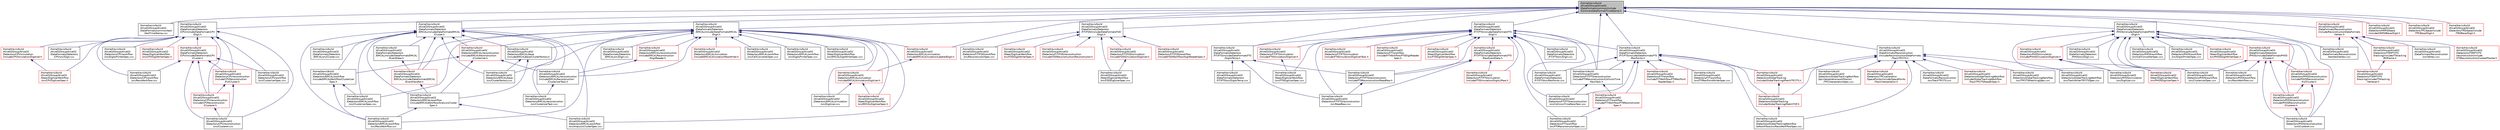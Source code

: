digraph "/home/travis/build/AliceO2Group/AliceO2/DataFormats/common/include/CommonDataFormat/TimeStamp.h"
{
 // INTERACTIVE_SVG=YES
  bgcolor="transparent";
  edge [fontname="Helvetica",fontsize="10",labelfontname="Helvetica",labelfontsize="10"];
  node [fontname="Helvetica",fontsize="10",shape=record];
  Node6 [label="/home/travis/build\l/AliceO2Group/AliceO2\l/DataFormats/common/include\l/CommonDataFormat/TimeStamp.h",height=0.2,width=0.4,color="black", fillcolor="grey75", style="filled", fontcolor="black"];
  Node6 -> Node7 [dir="back",color="midnightblue",fontsize="10",style="solid",fontname="Helvetica"];
  Node7 [label="/home/travis/build\l/AliceO2Group/AliceO2\l/DataFormats/common/test\l/testTimeStamp.cxx",height=0.2,width=0.4,color="black",URL="$db/d8c/common_2test_2testTimeStamp_8cxx.html"];
  Node6 -> Node8 [dir="back",color="midnightblue",fontsize="10",style="solid",fontname="Helvetica"];
  Node8 [label="/home/travis/build\l/AliceO2Group/AliceO2\l/DataFormats/Detectors\l/CPV/include/DataFormatsCPV\l/Digit.h",height=0.2,width=0.4,color="black",URL="$de/dfb/DataFormats_2Detectors_2CPV_2include_2DataFormatsCPV_2Digit_8h.html"];
  Node8 -> Node9 [dir="back",color="midnightblue",fontsize="10",style="solid",fontname="Helvetica"];
  Node9 [label="/home/travis/build\l/AliceO2Group/AliceO2\l/DataFormats/Detectors\l/CPV/include/DataFormatsCPV\l/Cluster.h",height=0.2,width=0.4,color="red",URL="$d1/d8b/DataFormats_2Detectors_2CPV_2include_2DataFormatsCPV_2Cluster_8h.html"];
  Node9 -> Node11 [dir="back",color="midnightblue",fontsize="10",style="solid",fontname="Helvetica"];
  Node11 [label="/home/travis/build\l/AliceO2Group/AliceO2\l/Detectors/CPV/reconstruction\l/include/CPVReconstruction\l/Clusterer.h",height=0.2,width=0.4,color="red",URL="$d5/d1e/CPV_2reconstruction_2include_2CPVReconstruction_2Clusterer_8h.html"];
  Node11 -> Node12 [dir="back",color="midnightblue",fontsize="10",style="solid",fontname="Helvetica"];
  Node12 [label="/home/travis/build\l/AliceO2Group/AliceO2\l/Detectors/CPV/reconstruction\l/src/Clusterer.cxx",height=0.2,width=0.4,color="black",URL="$d2/dd9/CPV_2reconstruction_2src_2Clusterer_8cxx.html"];
  Node9 -> Node16 [dir="back",color="midnightblue",fontsize="10",style="solid",fontname="Helvetica"];
  Node16 [label="/home/travis/build\l/AliceO2Group/AliceO2\l/Detectors/CPV/reconstruction\l/include/CPVReconstruction\l/FullCluster.h",height=0.2,width=0.4,color="red",URL="$db/d2a/CPV_2reconstruction_2include_2CPVReconstruction_2FullCluster_8h.html"];
  Node16 -> Node11 [dir="back",color="midnightblue",fontsize="10",style="solid",fontname="Helvetica"];
  Node16 -> Node12 [dir="back",color="midnightblue",fontsize="10",style="solid",fontname="Helvetica"];
  Node9 -> Node12 [dir="back",color="midnightblue",fontsize="10",style="solid",fontname="Helvetica"];
  Node9 -> Node14 [dir="back",color="midnightblue",fontsize="10",style="solid",fontname="Helvetica"];
  Node14 [label="/home/travis/build\l/AliceO2Group/AliceO2\l/Detectors/CPV/workflow\l/src/ClusterizerSpec.cxx",height=0.2,width=0.4,color="black",URL="$da/d39/CPV_2workflow_2src_2ClusterizerSpec_8cxx.html"];
  Node9 -> Node15 [dir="back",color="midnightblue",fontsize="10",style="solid",fontname="Helvetica"];
  Node15 [label="/home/travis/build\l/AliceO2Group/AliceO2\l/Detectors/CPV/workflow\l/src/RecoWorkflow.cxx",height=0.2,width=0.4,color="black",URL="$dd/d16/CPV_2workflow_2src_2RecoWorkflow_8cxx.html"];
  Node8 -> Node18 [dir="back",color="midnightblue",fontsize="10",style="solid",fontname="Helvetica"];
  Node18 [label="/home/travis/build\l/AliceO2Group/AliceO2\l/DataFormats/Detectors\l/CPV/src/Digit.cxx",height=0.2,width=0.4,color="black",URL="$d4/d01/DataFormats_2Detectors_2CPV_2src_2Digit_8cxx.html"];
  Node8 -> Node11 [dir="back",color="midnightblue",fontsize="10",style="solid",fontname="Helvetica"];
  Node8 -> Node16 [dir="back",color="midnightblue",fontsize="10",style="solid",fontname="Helvetica"];
  Node8 -> Node12 [dir="back",color="midnightblue",fontsize="10",style="solid",fontname="Helvetica"];
  Node8 -> Node19 [dir="back",color="midnightblue",fontsize="10",style="solid",fontname="Helvetica"];
  Node19 [label="/home/travis/build\l/AliceO2Group/AliceO2\l/Detectors/CPV/simulation\l/include/CPVSimulation/Digitizer.h",height=0.2,width=0.4,color="red",URL="$d4/d37/CPV_2simulation_2include_2CPVSimulation_2Digitizer_8h.html"];
  Node19 -> Node21 [dir="back",color="midnightblue",fontsize="10",style="solid",fontname="Helvetica"];
  Node21 [label="/home/travis/build\l/AliceO2Group/AliceO2\l/Steer/DigitizerWorkflow\l/src/CPVDigitizerSpec.h",height=0.2,width=0.4,color="red",URL="$d1/d37/CPVDigitizerSpec_8h.html"];
  Node8 -> Node14 [dir="back",color="midnightblue",fontsize="10",style="solid",fontname="Helvetica"];
  Node8 -> Node24 [dir="back",color="midnightblue",fontsize="10",style="solid",fontname="Helvetica"];
  Node24 [label="/home/travis/build\l/AliceO2Group/AliceO2\l/Detectors/CPV/workflow\l/src/DigitsPrinterSpec.cxx",height=0.2,width=0.4,color="black",URL="$d1/d97/CPV_2workflow_2src_2DigitsPrinterSpec_8cxx.html"];
  Node8 -> Node15 [dir="back",color="midnightblue",fontsize="10",style="solid",fontname="Helvetica"];
  Node8 -> Node21 [dir="back",color="midnightblue",fontsize="10",style="solid",fontname="Helvetica"];
  Node8 -> Node25 [dir="back",color="midnightblue",fontsize="10",style="solid",fontname="Helvetica"];
  Node25 [label="/home/travis/build\l/AliceO2Group/AliceO2\l/Steer/DigitizerWorkflow\l/src/CPVDigitWriterSpec.h",height=0.2,width=0.4,color="red",URL="$d1/dc0/CPVDigitWriterSpec_8h.html"];
  Node6 -> Node26 [dir="back",color="midnightblue",fontsize="10",style="solid",fontname="Helvetica"];
  Node26 [label="/home/travis/build\l/AliceO2Group/AliceO2\l/DataFormats/Detectors\l/EMCAL/include/DataFormatsEMCAL\l/Cluster.h",height=0.2,width=0.4,color="black",URL="$dc/d27/DataFormats_2Detectors_2EMCAL_2include_2DataFormatsEMCAL_2Cluster_8h.html"];
  Node26 -> Node27 [dir="back",color="midnightblue",fontsize="10",style="solid",fontname="Helvetica"];
  Node27 [label="/home/travis/build\l/AliceO2Group/AliceO2\l/DataFormats/Detectors\l/EMCAL/include/DataFormatsEMCAL\l/EventData.h",height=0.2,width=0.4,color="black",URL="$dd/df3/EventData_8h.html"];
  Node27 -> Node28 [dir="back",color="midnightblue",fontsize="10",style="solid",fontname="Helvetica"];
  Node28 [label="/home/travis/build\l/AliceO2Group/AliceO2\l/DataFormats/Detectors\l/EMCAL/include/DataFormatsEMCAL\l/EventHandler.h",height=0.2,width=0.4,color="red",URL="$da/dcc/EventHandler_8h.html"];
  Node28 -> Node30 [dir="back",color="midnightblue",fontsize="10",style="solid",fontname="Helvetica"];
  Node30 [label="/home/travis/build\l/AliceO2Group/AliceO2\l/Detectors/EMCAL/workflow\l/include/EMCALWorkflow/AnalysisCluster\lSpec.h",height=0.2,width=0.4,color="black",URL="$d3/dd3/AnalysisClusterSpec_8h.html"];
  Node30 -> Node31 [dir="back",color="midnightblue",fontsize="10",style="solid",fontname="Helvetica"];
  Node31 [label="/home/travis/build\l/AliceO2Group/AliceO2\l/Detectors/EMCAL/workflow\l/src/AnalysisClusterSpec.cxx",height=0.2,width=0.4,color="black",URL="$d2/d75/AnalysisClusterSpec_8cxx.html"];
  Node30 -> Node32 [dir="back",color="midnightblue",fontsize="10",style="solid",fontname="Helvetica"];
  Node32 [label="/home/travis/build\l/AliceO2Group/AliceO2\l/Detectors/EMCAL/workflow\l/src/RecoWorkflow.cxx",height=0.2,width=0.4,color="black",URL="$d2/dbf/EMCAL_2workflow_2src_2RecoWorkflow_8cxx.html"];
  Node26 -> Node28 [dir="back",color="midnightblue",fontsize="10",style="solid",fontname="Helvetica"];
  Node26 -> Node33 [dir="back",color="midnightblue",fontsize="10",style="solid",fontname="Helvetica"];
  Node33 [label="/home/travis/build\l/AliceO2Group/AliceO2\l/DataFormats/Detectors\l/EMCAL/src/Cluster.cxx",height=0.2,width=0.4,color="black",URL="$d9/d04/DataFormats_2Detectors_2EMCAL_2src_2Cluster_8cxx.html"];
  Node26 -> Node34 [dir="back",color="midnightblue",fontsize="10",style="solid",fontname="Helvetica"];
  Node34 [label="/home/travis/build\l/AliceO2Group/AliceO2\l/Detectors/EMCAL/base\l/include/EMCALBase/ClusterFactory.h",height=0.2,width=0.4,color="black",URL="$d0/d55/ClusterFactory_8h.html"];
  Node34 -> Node35 [dir="back",color="midnightblue",fontsize="10",style="solid",fontname="Helvetica"];
  Node35 [label="/home/travis/build\l/AliceO2Group/AliceO2\l/Detectors/EMCAL/base\l/src/ClusterFactory.cxx",height=0.2,width=0.4,color="black",URL="$d0/d21/ClusterFactory_8cxx.html"];
  Node34 -> Node30 [dir="back",color="midnightblue",fontsize="10",style="solid",fontname="Helvetica"];
  Node26 -> Node35 [dir="back",color="midnightblue",fontsize="10",style="solid",fontname="Helvetica"];
  Node26 -> Node36 [dir="back",color="midnightblue",fontsize="10",style="solid",fontname="Helvetica"];
  Node36 [label="/home/travis/build\l/AliceO2Group/AliceO2\l/Detectors/EMCAL/reconstruction\l/include/EMCALReconstruction\l/Clusterizer.h",height=0.2,width=0.4,color="red",URL="$da/d9a/EMCAL_2reconstruction_2include_2EMCALReconstruction_2Clusterizer_8h.html"];
  Node36 -> Node37 [dir="back",color="midnightblue",fontsize="10",style="solid",fontname="Helvetica"];
  Node37 [label="/home/travis/build\l/AliceO2Group/AliceO2\l/Detectors/EMCAL/reconstruction\l/include/EMCALReconstruction\l/ClusterizerTask.h",height=0.2,width=0.4,color="black",URL="$d8/dc0/ClusterizerTask_8h.html",tooltip="Definition of the EMCAL clusterizer task. "];
  Node37 -> Node38 [dir="back",color="midnightblue",fontsize="10",style="solid",fontname="Helvetica"];
  Node38 [label="/home/travis/build\l/AliceO2Group/AliceO2\l/Detectors/EMCAL/reconstruction\l/src/ClusterizerTask.cxx",height=0.2,width=0.4,color="black",URL="$d6/da0/ClusterizerTask_8cxx.html",tooltip="Implementation of the EMCAL cluster finder task. "];
  Node36 -> Node30 [dir="back",color="midnightblue",fontsize="10",style="solid",fontname="Helvetica"];
  Node36 -> Node40 [dir="back",color="midnightblue",fontsize="10",style="solid",fontname="Helvetica"];
  Node40 [label="/home/travis/build\l/AliceO2Group/AliceO2\l/Detectors/EMCAL/workflow\l/include/EMCALWorkflow/Clusterizer\lSpec.h",height=0.2,width=0.4,color="black",URL="$d2/dd1/EMCAL_2workflow_2include_2EMCALWorkflow_2ClusterizerSpec_8h.html"];
  Node40 -> Node41 [dir="back",color="midnightblue",fontsize="10",style="solid",fontname="Helvetica"];
  Node41 [label="/home/travis/build\l/AliceO2Group/AliceO2\l/Detectors/EMCAL/workflow\l/src/ClusterizerSpec.cxx",height=0.2,width=0.4,color="black",URL="$d7/d67/EMCAL_2workflow_2src_2ClusterizerSpec_8cxx.html"];
  Node40 -> Node32 [dir="back",color="midnightblue",fontsize="10",style="solid",fontname="Helvetica"];
  Node26 -> Node37 [dir="back",color="midnightblue",fontsize="10",style="solid",fontname="Helvetica"];
  Node26 -> Node38 [dir="back",color="midnightblue",fontsize="10",style="solid",fontname="Helvetica"];
  Node26 -> Node30 [dir="back",color="midnightblue",fontsize="10",style="solid",fontname="Helvetica"];
  Node26 -> Node40 [dir="back",color="midnightblue",fontsize="10",style="solid",fontname="Helvetica"];
  Node26 -> Node31 [dir="back",color="midnightblue",fontsize="10",style="solid",fontname="Helvetica"];
  Node26 -> Node41 [dir="back",color="midnightblue",fontsize="10",style="solid",fontname="Helvetica"];
  Node26 -> Node32 [dir="back",color="midnightblue",fontsize="10",style="solid",fontname="Helvetica"];
  Node6 -> Node42 [dir="back",color="midnightblue",fontsize="10",style="solid",fontname="Helvetica"];
  Node42 [label="/home/travis/build\l/AliceO2Group/AliceO2\l/DataFormats/Detectors\l/EMCAL/include/DataFormatsEMCAL\l/Digit.h",height=0.2,width=0.4,color="black",URL="$d3/d6e/DataFormats_2Detectors_2EMCAL_2include_2DataFormatsEMCAL_2Digit_8h.html"];
  Node42 -> Node28 [dir="back",color="midnightblue",fontsize="10",style="solid",fontname="Helvetica"];
  Node42 -> Node43 [dir="back",color="midnightblue",fontsize="10",style="solid",fontname="Helvetica"];
  Node43 [label="/home/travis/build\l/AliceO2Group/AliceO2\l/DataFormats/Detectors\l/EMCAL/src/Digit.cxx",height=0.2,width=0.4,color="black",URL="$d6/d8b/DataFormats_2Detectors_2EMCAL_2src_2Digit_8cxx.html"];
  Node42 -> Node34 [dir="back",color="midnightblue",fontsize="10",style="solid",fontname="Helvetica"];
  Node42 -> Node35 [dir="back",color="midnightblue",fontsize="10",style="solid",fontname="Helvetica"];
  Node42 -> Node36 [dir="back",color="midnightblue",fontsize="10",style="solid",fontname="Helvetica"];
  Node42 -> Node37 [dir="back",color="midnightblue",fontsize="10",style="solid",fontname="Helvetica"];
  Node42 -> Node44 [dir="back",color="midnightblue",fontsize="10",style="solid",fontname="Helvetica"];
  Node44 [label="/home/travis/build\l/AliceO2Group/AliceO2\l/Detectors/EMCAL/reconstruction\l/include/EMCALReconstruction\l/DigitReader.h",height=0.2,width=0.4,color="red",URL="$d1/dff/DigitReader_8h.html",tooltip="Definition of EMCAL cell/digit reader. "];
  Node44 -> Node37 [dir="back",color="midnightblue",fontsize="10",style="solid",fontname="Helvetica"];
  Node42 -> Node46 [dir="back",color="midnightblue",fontsize="10",style="solid",fontname="Helvetica"];
  Node46 [label="/home/travis/build\l/AliceO2Group/AliceO2\l/Detectors/EMCAL/simulation\l/include/EMCALSimulation/Digitizer.h",height=0.2,width=0.4,color="red",URL="$d8/d19/EMCAL_2simulation_2include_2EMCALSimulation_2Digitizer_8h.html"];
  Node46 -> Node49 [dir="back",color="midnightblue",fontsize="10",style="solid",fontname="Helvetica"];
  Node49 [label="/home/travis/build\l/AliceO2Group/AliceO2\l/Detectors/EMCAL/simulation\l/src/Digitizer.cxx",height=0.2,width=0.4,color="black",URL="$de/d7d/EMCAL_2simulation_2src_2Digitizer_8cxx.html"];
  Node46 -> Node50 [dir="back",color="midnightblue",fontsize="10",style="solid",fontname="Helvetica"];
  Node50 [label="/home/travis/build\l/AliceO2Group/AliceO2\l/Steer/DigitizerWorkflow\l/src/EMCALDigitizerSpec.h",height=0.2,width=0.4,color="red",URL="$df/d81/EMCALDigitizerSpec_8h.html"];
  Node42 -> Node52 [dir="back",color="midnightblue",fontsize="10",style="solid",fontname="Helvetica"];
  Node52 [label="/home/travis/build\l/AliceO2Group/AliceO2\l/Detectors/EMCAL/simulation\l/include/EMCALSimulation/LabeledDigit.h",height=0.2,width=0.4,color="red",URL="$d2/d41/LabeledDigit_8h.html"];
  Node52 -> Node46 [dir="back",color="midnightblue",fontsize="10",style="solid",fontname="Helvetica"];
  Node42 -> Node54 [dir="back",color="midnightblue",fontsize="10",style="solid",fontname="Helvetica"];
  Node54 [label="/home/travis/build\l/AliceO2Group/AliceO2\l/Detectors/EMCAL/simulation\l/include/EMCALSimulation/RawWriter.h",height=0.2,width=0.4,color="red",URL="$df/da7/RawWriter_8h.html"];
  Node42 -> Node49 [dir="back",color="midnightblue",fontsize="10",style="solid",fontname="Helvetica"];
  Node42 -> Node31 [dir="back",color="midnightblue",fontsize="10",style="solid",fontname="Helvetica"];
  Node42 -> Node56 [dir="back",color="midnightblue",fontsize="10",style="solid",fontname="Helvetica"];
  Node56 [label="/home/travis/build\l/AliceO2Group/AliceO2\l/Detectors/EMCAL/workflow\l/src/CellConverterSpec.cxx",height=0.2,width=0.4,color="black",URL="$dc/d49/EMCAL_2workflow_2src_2CellConverterSpec_8cxx.html"];
  Node42 -> Node41 [dir="back",color="midnightblue",fontsize="10",style="solid",fontname="Helvetica"];
  Node42 -> Node57 [dir="back",color="midnightblue",fontsize="10",style="solid",fontname="Helvetica"];
  Node57 [label="/home/travis/build\l/AliceO2Group/AliceO2\l/Detectors/EMCAL/workflow\l/src/DigitsPrinterSpec.cxx",height=0.2,width=0.4,color="black",URL="$db/dd5/EMCAL_2workflow_2src_2DigitsPrinterSpec_8cxx.html"];
  Node42 -> Node32 [dir="back",color="midnightblue",fontsize="10",style="solid",fontname="Helvetica"];
  Node42 -> Node50 [dir="back",color="midnightblue",fontsize="10",style="solid",fontname="Helvetica"];
  Node42 -> Node58 [dir="back",color="midnightblue",fontsize="10",style="solid",fontname="Helvetica"];
  Node58 [label="/home/travis/build\l/AliceO2Group/AliceO2\l/Steer/DigitizerWorkflow\l/src/EMCALDigitWriterSpec.cxx",height=0.2,width=0.4,color="black",URL="$d9/db2/EMCALDigitWriterSpec_8cxx.html"];
  Node6 -> Node59 [dir="back",color="midnightblue",fontsize="10",style="solid",fontname="Helvetica"];
  Node59 [label="/home/travis/build\l/AliceO2Group/AliceO2\l/DataFormats/Detectors\l/FIT/FDD/include/DataFormatsFDD\l/Digit.h",height=0.2,width=0.4,color="black",URL="$d9/dc4/DataFormats_2Detectors_2FIT_2FDD_2include_2DataFormatsFDD_2Digit_8h.html"];
  Node59 -> Node60 [dir="back",color="midnightblue",fontsize="10",style="solid",fontname="Helvetica"];
  Node60 [label="/home/travis/build\l/AliceO2Group/AliceO2\l/Detectors/FIT/FDD/reconstruction\l/include/FDDReconstruction/Reconstructor.h",height=0.2,width=0.4,color="red",URL="$d8/dbe/Reconstructor_8h.html"];
  Node59 -> Node65 [dir="back",color="midnightblue",fontsize="10",style="solid",fontname="Helvetica"];
  Node65 [label="/home/travis/build\l/AliceO2Group/AliceO2\l/Detectors/FIT/FDD/simulation\l/include/FDDSimulation/Digitizer.h",height=0.2,width=0.4,color="red",URL="$d3/d51/FIT_2FDD_2simulation_2include_2FDDSimulation_2Digitizer_8h.html"];
  Node65 -> Node67 [dir="back",color="midnightblue",fontsize="10",style="solid",fontname="Helvetica"];
  Node67 [label="/home/travis/build\l/AliceO2Group/AliceO2\l/Steer/DigitizerWorkflow\l/src/FDDDigitizerSpec.cxx",height=0.2,width=0.4,color="black",URL="$d2/d97/FDDDigitizerSpec_8cxx.html"];
  Node59 -> Node68 [dir="back",color="midnightblue",fontsize="10",style="solid",fontname="Helvetica"];
  Node68 [label="/home/travis/build\l/AliceO2Group/AliceO2\l/Detectors/FIT/FDD/workflow\l/include/FDDWorkflow/DigitReaderSpec.h",height=0.2,width=0.4,color="red",URL="$dd/d24/FIT_2FDD_2workflow_2include_2FDDWorkflow_2DigitReaderSpec_8h.html"];
  Node59 -> Node63 [dir="back",color="midnightblue",fontsize="10",style="solid",fontname="Helvetica"];
  Node63 [label="/home/travis/build\l/AliceO2Group/AliceO2\l/Detectors/FIT/FDD/workflow\l/src/ReconstructorSpec.cxx",height=0.2,width=0.4,color="black",URL="$d3/db6/ReconstructorSpec_8cxx.html"];
  Node59 -> Node67 [dir="back",color="midnightblue",fontsize="10",style="solid",fontname="Helvetica"];
  Node59 -> Node70 [dir="back",color="midnightblue",fontsize="10",style="solid",fontname="Helvetica"];
  Node70 [label="/home/travis/build\l/AliceO2Group/AliceO2\l/Steer/DigitizerWorkflow\l/src/FDDDigitWriterSpec.h",height=0.2,width=0.4,color="red",URL="$d8/dcd/FDDDigitWriterSpec_8h.html"];
  Node6 -> Node71 [dir="back",color="midnightblue",fontsize="10",style="solid",fontname="Helvetica"];
  Node71 [label="/home/travis/build\l/AliceO2Group/AliceO2\l/DataFormats/Detectors\l/FIT/FT0/include/DataFormatsFT0\l/Digit.h",height=0.2,width=0.4,color="black",URL="$d0/d0a/DataFormats_2Detectors_2FIT_2FT0_2include_2DataFormatsFT0_2Digit_8h.html"];
  Node71 -> Node72 [dir="back",color="midnightblue",fontsize="10",style="solid",fontname="Helvetica"];
  Node72 [label="/home/travis/build\l/AliceO2Group/AliceO2\l/DataFormats/Detectors\l/FIT/FT0/include/DataFormatsFT0\l/DigitsTemp.h",height=0.2,width=0.4,color="black",URL="$d5/d65/DigitsTemp_8h.html"];
  Node72 -> Node73 [dir="back",color="midnightblue",fontsize="10",style="solid",fontname="Helvetica"];
  Node73 [label="/home/travis/build\l/AliceO2Group/AliceO2\l/DataFormats/Detectors\l/FIT/FT0/src/DigitsTemp.cxx",height=0.2,width=0.4,color="black",URL="$db/d96/DigitsTemp_8cxx.html"];
  Node72 -> Node74 [dir="back",color="midnightblue",fontsize="10",style="solid",fontname="Helvetica"];
  Node74 [label="/home/travis/build\l/AliceO2Group/AliceO2\l/Detectors/FIT/FT0/reconstruction\l/include/FT0Reconstruction/ReadRaw.h",height=0.2,width=0.4,color="black",URL="$dd/d58/ReadRaw_8h.html",tooltip="read raw data and writes digits "];
  Node74 -> Node75 [dir="back",color="midnightblue",fontsize="10",style="solid",fontname="Helvetica"];
  Node75 [label="/home/travis/build\l/AliceO2Group/AliceO2\l/Detectors/FIT/FT0/reconstruction\l/src/ReadRaw.cxx",height=0.2,width=0.4,color="black",URL="$de/d70/ReadRaw_8cxx.html"];
  Node72 -> Node75 [dir="back",color="midnightblue",fontsize="10",style="solid",fontname="Helvetica"];
  Node71 -> Node76 [dir="back",color="midnightblue",fontsize="10",style="solid",fontname="Helvetica"];
  Node76 [label="/home/travis/build\l/AliceO2Group/AliceO2\l/DataFormats/Detectors\l/FIT/FT0/include/DataFormatsFT0\l/RawEventData.h",height=0.2,width=0.4,color="red",URL="$d1/dfe/RawEventData_8h.html"];
  Node76 -> Node74 [dir="back",color="midnightblue",fontsize="10",style="solid",fontname="Helvetica"];
  Node76 -> Node75 [dir="back",color="midnightblue",fontsize="10",style="solid",fontname="Helvetica"];
  Node76 -> Node78 [dir="back",color="midnightblue",fontsize="10",style="solid",fontname="Helvetica"];
  Node78 [label="/home/travis/build\l/AliceO2Group/AliceO2\l/Detectors/FIT/FT0/simulation\l/include/FT0Simulation/Digits2Raw.h",height=0.2,width=0.4,color="red",URL="$d8/dfe/Digits2Raw_8h.html",tooltip="converts digits to raw format "];
  Node71 -> Node80 [dir="back",color="midnightblue",fontsize="10",style="solid",fontname="Helvetica"];
  Node80 [label="/home/travis/build\l/AliceO2Group/AliceO2\l/DataFormats/Detectors\l/FIT/FT0/include/DataFormatsFT0\l/RecPoints.h",height=0.2,width=0.4,color="black",URL="$d4/d57/RecPoints_8h.html",tooltip="Definition of the FIT RecPoints class. "];
  Node80 -> Node81 [dir="back",color="midnightblue",fontsize="10",style="solid",fontname="Helvetica"];
  Node81 [label="/home/travis/build\l/AliceO2Group/AliceO2\l/DataFormats/Detectors\l/FIT/FT0/src/RecPoints.cxx",height=0.2,width=0.4,color="black",URL="$d3/d21/RecPoints_8cxx.html"];
  Node80 -> Node82 [dir="back",color="midnightblue",fontsize="10",style="solid",fontname="Helvetica"];
  Node82 [label="/home/travis/build\l/AliceO2Group/AliceO2\l/Detectors/FIT/FT0/reconstruction\l/include/FT0Reconstruction/CollisionTime\lRecoTask.h",height=0.2,width=0.4,color="black",URL="$d1/d6c/CollisionTimeRecoTask_8h.html",tooltip="Definition of the FDD reconstruction. "];
  Node82 -> Node83 [dir="back",color="midnightblue",fontsize="10",style="solid",fontname="Helvetica"];
  Node83 [label="/home/travis/build\l/AliceO2Group/AliceO2\l/Detectors/FIT/FT0/reconstruction\l/src/CollisionTimeRecoTask.cxx",height=0.2,width=0.4,color="black",URL="$d9/d2f/CollisionTimeRecoTask_8cxx.html",tooltip="Implementation of the FIT reconstruction task. "];
  Node82 -> Node84 [dir="back",color="midnightblue",fontsize="10",style="solid",fontname="Helvetica"];
  Node84 [label="/home/travis/build\l/AliceO2Group/AliceO2\l/Detectors/FIT/workflow\l/include/FITWorkflow/FT0Reconstructor\lSpec.h",height=0.2,width=0.4,color="red",URL="$d0/d58/FT0ReconstructorSpec_8h.html"];
  Node84 -> Node85 [dir="back",color="midnightblue",fontsize="10",style="solid",fontname="Helvetica"];
  Node85 [label="/home/travis/build\l/AliceO2Group/AliceO2\l/Detectors/FIT/workflow\l/src/FT0ReconstructorSpec.cxx",height=0.2,width=0.4,color="black",URL="$d0/db1/FT0ReconstructorSpec_8cxx.html"];
  Node80 -> Node83 [dir="back",color="midnightblue",fontsize="10",style="solid",fontname="Helvetica"];
  Node80 -> Node84 [dir="back",color="midnightblue",fontsize="10",style="solid",fontname="Helvetica"];
  Node80 -> Node87 [dir="back",color="midnightblue",fontsize="10",style="solid",fontname="Helvetica"];
  Node87 [label="/home/travis/build\l/AliceO2Group/AliceO2\l/Detectors/FIT/workflow\l/include/FITWorkflow/FT0RecPoint\lReaderSpec.h",height=0.2,width=0.4,color="red",URL="$d1/d4b/FT0RecPointReaderSpec_8h.html"];
  Node80 -> Node91 [dir="back",color="midnightblue",fontsize="10",style="solid",fontname="Helvetica"];
  Node91 [label="/home/travis/build\l/AliceO2Group/AliceO2\l/Detectors/FIT/workflow\l/src/FT0RecPointWriterSpec.cxx",height=0.2,width=0.4,color="black",URL="$d3/dbb/FT0RecPointWriterSpec_8cxx.html"];
  Node80 -> Node92 [dir="back",color="midnightblue",fontsize="10",style="solid",fontname="Helvetica"];
  Node92 [label="/home/travis/build\l/AliceO2Group/AliceO2\l/Detectors/GlobalTracking\l/include/GlobalTracking/MatchTOF.h",height=0.2,width=0.4,color="red",URL="$d0/d74/MatchTOF_8h.html",tooltip="Class to perform TOF matching to global tracks. "];
  Node92 -> Node94 [dir="back",color="midnightblue",fontsize="10",style="solid",fontname="Helvetica"];
  Node94 [label="/home/travis/build\l/AliceO2Group/AliceO2\l/Detectors/GlobalTrackingWorkflow\l/tofworkflow/src/RecoWorkflowSpec.cxx",height=0.2,width=0.4,color="black",URL="$d8/d84/RecoWorkflowSpec_8cxx.html"];
  Node80 -> Node95 [dir="back",color="midnightblue",fontsize="10",style="solid",fontname="Helvetica"];
  Node95 [label="/home/travis/build\l/AliceO2Group/AliceO2\l/Detectors/GlobalTracking\l/include/GlobalTracking/MatchTPCITS.h",height=0.2,width=0.4,color="red",URL="$d3/dac/MatchTPCITS_8h.html",tooltip="Class to perform TPC ITS matching. "];
  Node95 -> Node92 [dir="back",color="midnightblue",fontsize="10",style="solid",fontname="Helvetica"];
  Node80 -> Node94 [dir="back",color="midnightblue",fontsize="10",style="solid",fontname="Helvetica"];
  Node71 -> Node99 [dir="back",color="midnightblue",fontsize="10",style="solid",fontname="Helvetica"];
  Node99 [label="/home/travis/build\l/AliceO2Group/AliceO2\l/DataFormats/Detectors\l/FIT/FT0/src/Digit.cxx",height=0.2,width=0.4,color="black",URL="$de/db2/DataFormats_2Detectors_2FIT_2FT0_2src_2Digit_8cxx.html"];
  Node71 -> Node81 [dir="back",color="midnightblue",fontsize="10",style="solid",fontname="Helvetica"];
  Node71 -> Node82 [dir="back",color="midnightblue",fontsize="10",style="solid",fontname="Helvetica"];
  Node71 -> Node74 [dir="back",color="midnightblue",fontsize="10",style="solid",fontname="Helvetica"];
  Node71 -> Node83 [dir="back",color="midnightblue",fontsize="10",style="solid",fontname="Helvetica"];
  Node71 -> Node75 [dir="back",color="midnightblue",fontsize="10",style="solid",fontname="Helvetica"];
  Node71 -> Node100 [dir="back",color="midnightblue",fontsize="10",style="solid",fontname="Helvetica"];
  Node100 [label="/home/travis/build\l/AliceO2Group/AliceO2\l/Detectors/FIT/FT0/simulation\l/include/FT0Simulation/Digitizer.h",height=0.2,width=0.4,color="red",URL="$da/d10/FIT_2FT0_2simulation_2include_2FT0Simulation_2Digitizer_8h.html"];
  Node100 -> Node102 [dir="back",color="midnightblue",fontsize="10",style="solid",fontname="Helvetica"];
  Node102 [label="/home/travis/build\l/AliceO2Group/AliceO2\l/Steer/DigitizerWorkflow\l/src/FT0DigitizerSpec.cxx",height=0.2,width=0.4,color="black",URL="$d4/dfd/FT0DigitizerSpec_8cxx.html"];
  Node71 -> Node103 [dir="back",color="midnightblue",fontsize="10",style="solid",fontname="Helvetica"];
  Node103 [label="/home/travis/build\l/AliceO2Group/AliceO2\l/Detectors/FIT/FT0/simulation\l/include/FT0Simulation/DigitizerTask.h",height=0.2,width=0.4,color="red",URL="$dd/d0b/FIT_2FT0_2simulation_2include_2FT0Simulation_2DigitizerTask_8h.html"];
  Node71 -> Node78 [dir="back",color="midnightblue",fontsize="10",style="solid",fontname="Helvetica"];
  Node71 -> Node105 [dir="back",color="midnightblue",fontsize="10",style="solid",fontname="Helvetica"];
  Node105 [label="/home/travis/build\l/AliceO2Group/AliceO2\l/Detectors/FIT/workflow\l/include/FITWorkflow/FT0DigitReader\lSpec.h",height=0.2,width=0.4,color="red",URL="$dc/d0d/FT0DigitReaderSpec_8h.html"];
  Node71 -> Node85 [dir="back",color="midnightblue",fontsize="10",style="solid",fontname="Helvetica"];
  Node71 -> Node102 [dir="back",color="midnightblue",fontsize="10",style="solid",fontname="Helvetica"];
  Node71 -> Node107 [dir="back",color="midnightblue",fontsize="10",style="solid",fontname="Helvetica"];
  Node107 [label="/home/travis/build\l/AliceO2Group/AliceO2\l/Steer/DigitizerWorkflow\l/src/FT0DigitWriterSpec.h",height=0.2,width=0.4,color="red",URL="$d4/d85/FT0DigitWriterSpec_8h.html"];
  Node6 -> Node72 [dir="back",color="midnightblue",fontsize="10",style="solid",fontname="Helvetica"];
  Node6 -> Node80 [dir="back",color="midnightblue",fontsize="10",style="solid",fontname="Helvetica"];
  Node6 -> Node108 [dir="back",color="midnightblue",fontsize="10",style="solid",fontname="Helvetica"];
  Node108 [label="/home/travis/build\l/AliceO2Group/AliceO2\l/DataFormats/Detectors\l/PHOS/include/DataFormatsPHOS\l/Digit.h",height=0.2,width=0.4,color="black",URL="$d3/d98/DataFormats_2Detectors_2PHOS_2include_2DataFormatsPHOS_2Digit_8h.html"];
  Node108 -> Node109 [dir="back",color="midnightblue",fontsize="10",style="solid",fontname="Helvetica"];
  Node109 [label="/home/travis/build\l/AliceO2Group/AliceO2\l/DataFormats/Detectors\l/PHOS/include/DataFormatsPHOS\l/Cluster.h",height=0.2,width=0.4,color="red",URL="$d8/d50/DataFormats_2Detectors_2PHOS_2include_2DataFormatsPHOS_2Cluster_8h.html"];
  Node109 -> Node111 [dir="back",color="midnightblue",fontsize="10",style="solid",fontname="Helvetica"];
  Node111 [label="/home/travis/build\l/AliceO2Group/AliceO2\l/Detectors/PHOS/reconstruction\l/include/PHOSReconstruction\l/Clusterer.h",height=0.2,width=0.4,color="red",URL="$d1/d34/PHOS_2reconstruction_2include_2PHOSReconstruction_2Clusterer_8h.html"];
  Node111 -> Node112 [dir="back",color="midnightblue",fontsize="10",style="solid",fontname="Helvetica"];
  Node112 [label="/home/travis/build\l/AliceO2Group/AliceO2\l/Detectors/PHOS/reconstruction\l/src/Clusterer.cxx",height=0.2,width=0.4,color="black",URL="$d2/d52/PHOS_2reconstruction_2src_2Clusterer_8cxx.html"];
  Node109 -> Node116 [dir="back",color="midnightblue",fontsize="10",style="solid",fontname="Helvetica"];
  Node116 [label="/home/travis/build\l/AliceO2Group/AliceO2\l/Detectors/PHOS/reconstruction\l/include/PHOSReconstruction\l/FullCluster.h",height=0.2,width=0.4,color="red",URL="$d3/d32/PHOS_2reconstruction_2include_2PHOSReconstruction_2FullCluster_8h.html"];
  Node116 -> Node111 [dir="back",color="midnightblue",fontsize="10",style="solid",fontname="Helvetica"];
  Node116 -> Node112 [dir="back",color="midnightblue",fontsize="10",style="solid",fontname="Helvetica"];
  Node109 -> Node112 [dir="back",color="midnightblue",fontsize="10",style="solid",fontname="Helvetica"];
  Node109 -> Node114 [dir="back",color="midnightblue",fontsize="10",style="solid",fontname="Helvetica"];
  Node114 [label="/home/travis/build\l/AliceO2Group/AliceO2\l/Detectors/PHOS/workflow\l/src/ClusterizerSpec.cxx",height=0.2,width=0.4,color="black",URL="$da/df8/PHOS_2workflow_2src_2ClusterizerSpec_8cxx.html"];
  Node109 -> Node115 [dir="back",color="midnightblue",fontsize="10",style="solid",fontname="Helvetica"];
  Node115 [label="/home/travis/build\l/AliceO2Group/AliceO2\l/Detectors/PHOS/workflow\l/src/RecoWorkflow.cxx",height=0.2,width=0.4,color="black",URL="$d8/d7e/PHOS_2workflow_2src_2RecoWorkflow_8cxx.html"];
  Node108 -> Node118 [dir="back",color="midnightblue",fontsize="10",style="solid",fontname="Helvetica"];
  Node118 [label="/home/travis/build\l/AliceO2Group/AliceO2\l/DataFormats/Detectors\l/PHOS/src/Digit.cxx",height=0.2,width=0.4,color="black",URL="$d6/d05/DataFormats_2Detectors_2PHOS_2src_2Digit_8cxx.html"];
  Node108 -> Node111 [dir="back",color="midnightblue",fontsize="10",style="solid",fontname="Helvetica"];
  Node108 -> Node116 [dir="back",color="midnightblue",fontsize="10",style="solid",fontname="Helvetica"];
  Node108 -> Node112 [dir="back",color="midnightblue",fontsize="10",style="solid",fontname="Helvetica"];
  Node108 -> Node119 [dir="back",color="midnightblue",fontsize="10",style="solid",fontname="Helvetica"];
  Node119 [label="/home/travis/build\l/AliceO2Group/AliceO2\l/Detectors/PHOS/simulation\l/include/PHOSSimulation/Digitizer.h",height=0.2,width=0.4,color="red",URL="$d6/d4b/PHOS_2simulation_2include_2PHOSSimulation_2Digitizer_8h.html"];
  Node119 -> Node120 [dir="back",color="midnightblue",fontsize="10",style="solid",fontname="Helvetica"];
  Node120 [label="/home/travis/build\l/AliceO2Group/AliceO2\l/Detectors/PHOS/simulation\l/src/Digitizer.cxx",height=0.2,width=0.4,color="black",URL="$d0/d6d/PHOS_2simulation_2src_2Digitizer_8cxx.html"];
  Node119 -> Node121 [dir="back",color="midnightblue",fontsize="10",style="solid",fontname="Helvetica"];
  Node121 [label="/home/travis/build\l/AliceO2Group/AliceO2\l/Steer/DigitizerWorkflow\l/src/PHOSDigitizerSpec.h",height=0.2,width=0.4,color="red",URL="$dd/d48/PHOSDigitizerSpec_8h.html"];
  Node108 -> Node120 [dir="back",color="midnightblue",fontsize="10",style="solid",fontname="Helvetica"];
  Node108 -> Node123 [dir="back",color="midnightblue",fontsize="10",style="solid",fontname="Helvetica"];
  Node123 [label="/home/travis/build\l/AliceO2Group/AliceO2\l/Detectors/PHOS/workflow\l/src/CellConverterSpec.cxx",height=0.2,width=0.4,color="black",URL="$d1/d69/PHOS_2workflow_2src_2CellConverterSpec_8cxx.html"];
  Node108 -> Node114 [dir="back",color="midnightblue",fontsize="10",style="solid",fontname="Helvetica"];
  Node108 -> Node124 [dir="back",color="midnightblue",fontsize="10",style="solid",fontname="Helvetica"];
  Node124 [label="/home/travis/build\l/AliceO2Group/AliceO2\l/Detectors/PHOS/workflow\l/src/DigitsPrinterSpec.cxx",height=0.2,width=0.4,color="black",URL="$df/dc5/PHOS_2workflow_2src_2DigitsPrinterSpec_8cxx.html"];
  Node108 -> Node115 [dir="back",color="midnightblue",fontsize="10",style="solid",fontname="Helvetica"];
  Node108 -> Node121 [dir="back",color="midnightblue",fontsize="10",style="solid",fontname="Helvetica"];
  Node108 -> Node125 [dir="back",color="midnightblue",fontsize="10",style="solid",fontname="Helvetica"];
  Node125 [label="/home/travis/build\l/AliceO2Group/AliceO2\l/Steer/DigitizerWorkflow\l/src/PHOSDigitWriterSpec.h",height=0.2,width=0.4,color="red",URL="$d4/d33/PHOSDigitWriterSpec_8h.html"];
  Node6 -> Node126 [dir="back",color="midnightblue",fontsize="10",style="solid",fontname="Helvetica"];
  Node126 [label="/home/travis/build\l/AliceO2Group/AliceO2\l/DataFormats/Reconstruction\l/include/ReconstructionDataFormats\l/TrackTPCITS.h",height=0.2,width=0.4,color="black",URL="$d5/d1e/TrackTPCITS_8h.html",tooltip="Result of refitting TPC-ITS matched track. "];
  Node126 -> Node127 [dir="back",color="midnightblue",fontsize="10",style="solid",fontname="Helvetica"];
  Node127 [label="/home/travis/build\l/AliceO2Group/AliceO2\l/DataFormats/Reconstruction\l/src/TrackTPCITS.cxx",height=0.2,width=0.4,color="black",URL="$db/d65/TrackTPCITS_8cxx.html"];
  Node126 -> Node92 [dir="back",color="midnightblue",fontsize="10",style="solid",fontname="Helvetica"];
  Node126 -> Node95 [dir="back",color="midnightblue",fontsize="10",style="solid",fontname="Helvetica"];
  Node126 -> Node128 [dir="back",color="midnightblue",fontsize="10",style="solid",fontname="Helvetica"];
  Node128 [label="/home/travis/build\l/AliceO2Group/AliceO2\l/Detectors/GlobalTrackingWorkflow\l/include/GlobalTrackingWorkflow\l/TrackTPCITSReaderSpec.h",height=0.2,width=0.4,color="red",URL="$de/daa/TrackTPCITSReaderSpec_8h.html"];
  Node126 -> Node98 [dir="back",color="midnightblue",fontsize="10",style="solid",fontname="Helvetica"];
  Node98 [label="/home/travis/build\l/AliceO2Group/AliceO2\l/Detectors/GlobalTrackingWorkflow\l/src/TPCITSMatchingSpec.cxx",height=0.2,width=0.4,color="black",URL="$d6/d73/TPCITSMatchingSpec_8cxx.html"];
  Node126 -> Node131 [dir="back",color="midnightblue",fontsize="10",style="solid",fontname="Helvetica"];
  Node131 [label="/home/travis/build\l/AliceO2Group/AliceO2\l/Detectors/GlobalTrackingWorkflow\l/src/TrackWriterTPCITSSpec.cxx",height=0.2,width=0.4,color="black",URL="$d3/d52/TrackWriterTPCITSSpec_8cxx.html"];
  Node126 -> Node94 [dir="back",color="midnightblue",fontsize="10",style="solid",fontname="Helvetica"];
  Node126 -> Node132 [dir="back",color="midnightblue",fontsize="10",style="solid",fontname="Helvetica"];
  Node132 [label="/home/travis/build\l/AliceO2Group/AliceO2\l/Detectors/GlobalTrackingWorkflow\l/tpcinterpolationworkflow/src\l/TPCInterpolationSpec.cxx",height=0.2,width=0.4,color="black",URL="$d8/d85/TPCInterpolationSpec_8cxx.html"];
  Node126 -> Node133 [dir="back",color="midnightblue",fontsize="10",style="solid",fontname="Helvetica"];
  Node133 [label="/home/travis/build\l/AliceO2Group/AliceO2\l/Detectors/TPC/calibration\l/SpacePoints/include/SpacePoints\l/TrackInterpolation.h",height=0.2,width=0.4,color="red",URL="$d3/d0c/TrackInterpolation_8h.html",tooltip="Definition of the TrackInterpolation class. "];
  Node6 -> Node139 [dir="back",color="midnightblue",fontsize="10",style="solid",fontname="Helvetica"];
  Node139 [label="/home/travis/build\l/AliceO2Group/AliceO2\l/DataFormats/Reconstruction\l/include/ReconstructionDataFormats\l/Vertex.h",height=0.2,width=0.4,color="red",URL="$d3/d6f/DataFormats_2Reconstruction_2include_2ReconstructionDataFormats_2Vertex_8h.html"];
  Node139 -> Node140 [dir="back",color="midnightblue",fontsize="10",style="solid",fontname="Helvetica"];
  Node140 [label="/home/travis/build\l/AliceO2Group/AliceO2\l/DataFormats/Reconstruction\l/src/Vertex.cxx",height=0.2,width=0.4,color="black",URL="$de/d6a/DataFormats_2Reconstruction_2src_2Vertex_8cxx.html"];
  Node139 -> Node141 [dir="back",color="midnightblue",fontsize="10",style="solid",fontname="Helvetica"];
  Node141 [label="/home/travis/build\l/AliceO2Group/AliceO2\l/DataFormats/Reconstruction\l/test/testVertex.cxx",height=0.2,width=0.4,color="black",URL="$db/d23/testVertex_8cxx.html"];
  Node139 -> Node142 [dir="back",color="midnightblue",fontsize="10",style="solid",fontname="Helvetica"];
  Node142 [label="/home/travis/build\l/AliceO2Group/AliceO2\l/Detectors/ITSMFT/ITS\l/reconstruction/include\l/ITSReconstruction/CookedTracker.h",height=0.2,width=0.4,color="red",URL="$d6/d0c/CookedTracker_8h.html",tooltip="Definition of the \"Cooked Matrix\" ITS tracker. "];
  Node139 -> Node147 [dir="back",color="midnightblue",fontsize="10",style="solid",fontname="Helvetica"];
  Node147 [label="/home/travis/build\l/AliceO2Group/AliceO2\l/Detectors/ITSMFT/ITS\l/tracking/include/ITStracking\l/ROframe.h",height=0.2,width=0.4,color="red",URL="$dc/d8d/ITS_2tracking_2include_2ITStracking_2ROframe_8h.html"];
  Node147 -> Node154 [dir="back",color="midnightblue",fontsize="10",style="solid",fontname="Helvetica"];
  Node154 [label="/home/travis/build\l/AliceO2Group/AliceO2\l/Detectors/ITSMFT/ITS\l/tracking/include/ITStracking\l/Vertexer.h",height=0.2,width=0.4,color="red",URL="$de/d9b/Vertexer_8h.html"];
  Node139 -> Node154 [dir="back",color="midnightblue",fontsize="10",style="solid",fontname="Helvetica"];
  Node6 -> Node141 [dir="back",color="midnightblue",fontsize="10",style="solid",fontname="Helvetica"];
  Node6 -> Node52 [dir="back",color="midnightblue",fontsize="10",style="solid",fontname="Helvetica"];
  Node6 -> Node82 [dir="back",color="midnightblue",fontsize="10",style="solid",fontname="Helvetica"];
  Node6 -> Node164 [dir="back",color="midnightblue",fontsize="10",style="solid",fontname="Helvetica"];
  Node164 [label="/home/travis/build\l/AliceO2Group/AliceO2\l/Detectors/HMPID/base\l/include/HMPIDBase/Digit.h",height=0.2,width=0.4,color="red",URL="$da/d3c/Detectors_2HMPID_2base_2include_2HMPIDBase_2Digit_8h.html"];
  Node6 -> Node170 [dir="back",color="midnightblue",fontsize="10",style="solid",fontname="Helvetica"];
  Node170 [label="/home/travis/build\l/AliceO2Group/AliceO2\l/Detectors/TPC/base/include\l/TPCBase/Digit.h",height=0.2,width=0.4,color="red",URL="$d0/d4f/Detectors_2TPC_2base_2include_2TPCBase_2Digit_8h.html"];
  Node6 -> Node211 [dir="back",color="midnightblue",fontsize="10",style="solid",fontname="Helvetica"];
  Node211 [label="/home/travis/build\l/AliceO2Group/AliceO2\l/Detectors/TRD/base/include\l/TRDBase/Digit.h",height=0.2,width=0.4,color="red",URL="$d7/da5/Detectors_2TRD_2base_2include_2TRDBase_2Digit_8h.html"];
}
